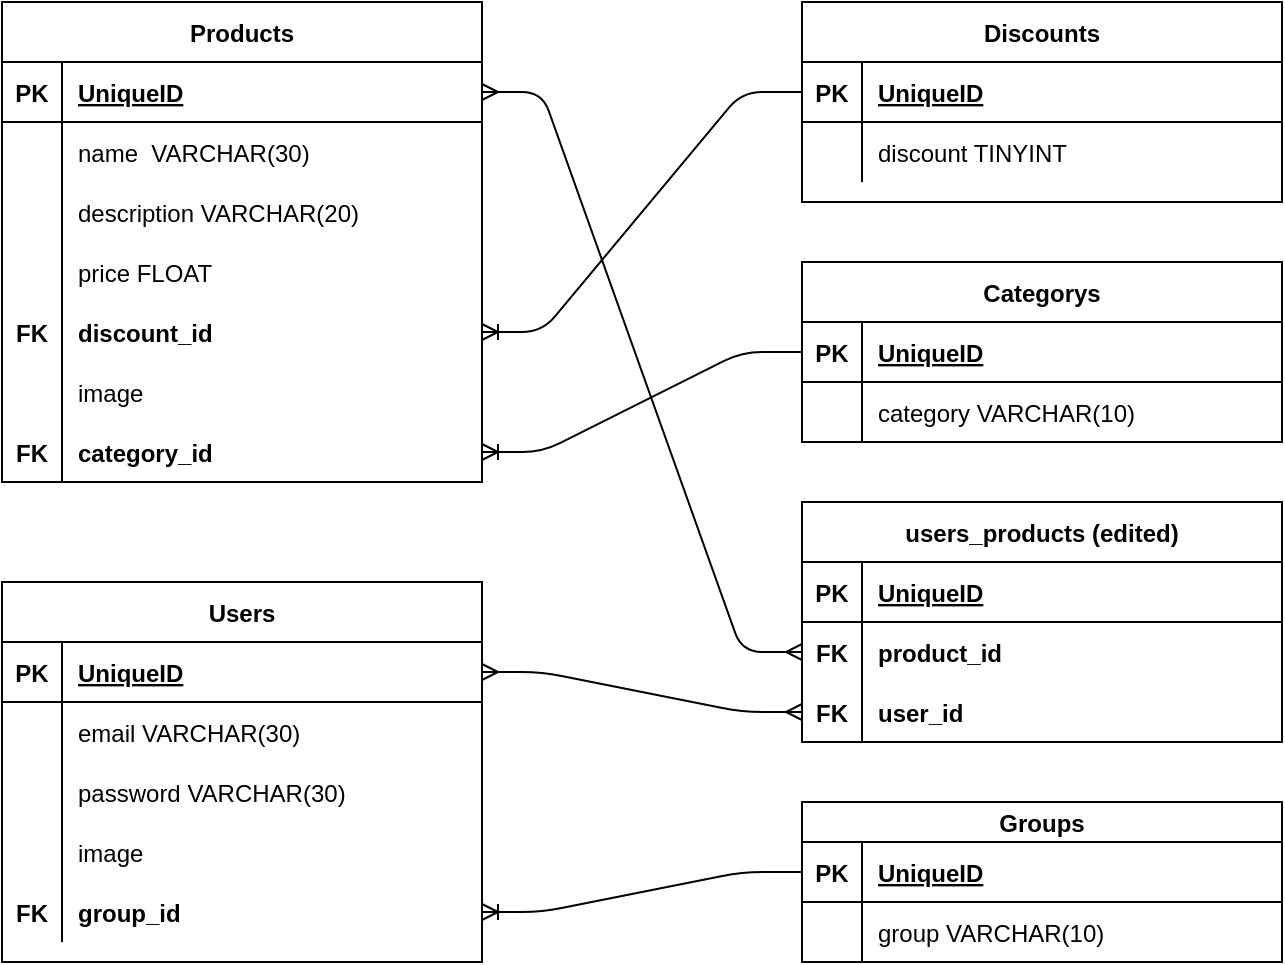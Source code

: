 <mxfile version="13.10.0" type="embed">
    <diagram id="R2lEEEUBdFMjLlhIrx00" name="Page-1">
        <mxGraphModel dx="948" dy="582" grid="1" gridSize="10" guides="1" tooltips="1" connect="1" arrows="1" fold="1" page="1" pageScale="1" pageWidth="850" pageHeight="1100" math="0" shadow="0" extFonts="Permanent Marker^https://fonts.googleapis.com/css?family=Permanent+Marker">
            <root>
                <mxCell id="0"/>
                <mxCell id="1" parent="0"/>
                <mxCell id="C-vyLk0tnHw3VtMMgP7b-2" value="Discounts" style="shape=table;startSize=30;container=1;collapsible=1;childLayout=tableLayout;fixedRows=1;rowLines=0;fontStyle=1;align=center;resizeLast=1;" parent="1" vertex="1">
                    <mxGeometry x="440" y="40" width="240" height="100" as="geometry"/>
                </mxCell>
                <mxCell id="C-vyLk0tnHw3VtMMgP7b-3" value="" style="shape=partialRectangle;collapsible=0;dropTarget=0;pointerEvents=0;fillColor=none;points=[[0,0.5],[1,0.5]];portConstraint=eastwest;top=0;left=0;right=0;bottom=1;" parent="C-vyLk0tnHw3VtMMgP7b-2" vertex="1">
                    <mxGeometry y="30" width="240" height="30" as="geometry"/>
                </mxCell>
                <mxCell id="C-vyLk0tnHw3VtMMgP7b-4" value="PK" style="shape=partialRectangle;overflow=hidden;connectable=0;fillColor=none;top=0;left=0;bottom=0;right=0;fontStyle=1;" parent="C-vyLk0tnHw3VtMMgP7b-3" vertex="1">
                    <mxGeometry width="30" height="30" as="geometry"/>
                </mxCell>
                <mxCell id="C-vyLk0tnHw3VtMMgP7b-5" value="UniqueID" style="shape=partialRectangle;overflow=hidden;connectable=0;fillColor=none;top=0;left=0;bottom=0;right=0;align=left;spacingLeft=6;fontStyle=5;" parent="C-vyLk0tnHw3VtMMgP7b-3" vertex="1">
                    <mxGeometry x="30" width="210" height="30" as="geometry"/>
                </mxCell>
                <mxCell id="C-vyLk0tnHw3VtMMgP7b-6" value="" style="shape=partialRectangle;collapsible=0;dropTarget=0;pointerEvents=0;fillColor=none;points=[[0,0.5],[1,0.5]];portConstraint=eastwest;top=0;left=0;right=0;bottom=0;" parent="C-vyLk0tnHw3VtMMgP7b-2" vertex="1">
                    <mxGeometry y="60" width="240" height="30" as="geometry"/>
                </mxCell>
                <mxCell id="C-vyLk0tnHw3VtMMgP7b-7" value="" style="shape=partialRectangle;overflow=hidden;connectable=0;fillColor=none;top=0;left=0;bottom=0;right=0;" parent="C-vyLk0tnHw3VtMMgP7b-6" vertex="1">
                    <mxGeometry width="30" height="30" as="geometry"/>
                </mxCell>
                <mxCell id="C-vyLk0tnHw3VtMMgP7b-8" value="discount TINYINT" style="shape=partialRectangle;overflow=hidden;connectable=0;fillColor=none;top=0;left=0;bottom=0;right=0;align=left;spacingLeft=6;" parent="C-vyLk0tnHw3VtMMgP7b-6" vertex="1">
                    <mxGeometry x="30" width="210" height="30" as="geometry"/>
                </mxCell>
                <mxCell id="C-vyLk0tnHw3VtMMgP7b-13" value="Categorys" style="shape=table;startSize=30;container=1;collapsible=1;childLayout=tableLayout;fixedRows=1;rowLines=0;fontStyle=1;align=center;resizeLast=1;" parent="1" vertex="1">
                    <mxGeometry x="440" y="170" width="240" height="90" as="geometry"/>
                </mxCell>
                <mxCell id="C-vyLk0tnHw3VtMMgP7b-14" value="" style="shape=partialRectangle;collapsible=0;dropTarget=0;pointerEvents=0;fillColor=none;points=[[0,0.5],[1,0.5]];portConstraint=eastwest;top=0;left=0;right=0;bottom=1;" parent="C-vyLk0tnHw3VtMMgP7b-13" vertex="1">
                    <mxGeometry y="30" width="240" height="30" as="geometry"/>
                </mxCell>
                <mxCell id="C-vyLk0tnHw3VtMMgP7b-15" value="PK" style="shape=partialRectangle;overflow=hidden;connectable=0;fillColor=none;top=0;left=0;bottom=0;right=0;fontStyle=1;" parent="C-vyLk0tnHw3VtMMgP7b-14" vertex="1">
                    <mxGeometry width="30" height="30" as="geometry"/>
                </mxCell>
                <mxCell id="C-vyLk0tnHw3VtMMgP7b-16" value="UniqueID" style="shape=partialRectangle;overflow=hidden;connectable=0;fillColor=none;top=0;left=0;bottom=0;right=0;align=left;spacingLeft=6;fontStyle=5;" parent="C-vyLk0tnHw3VtMMgP7b-14" vertex="1">
                    <mxGeometry x="30" width="210" height="30" as="geometry"/>
                </mxCell>
                <mxCell id="C-vyLk0tnHw3VtMMgP7b-17" value="" style="shape=partialRectangle;collapsible=0;dropTarget=0;pointerEvents=0;fillColor=none;points=[[0,0.5],[1,0.5]];portConstraint=eastwest;top=0;left=0;right=0;bottom=0;" parent="C-vyLk0tnHw3VtMMgP7b-13" vertex="1">
                    <mxGeometry y="60" width="240" height="30" as="geometry"/>
                </mxCell>
                <mxCell id="C-vyLk0tnHw3VtMMgP7b-18" value="" style="shape=partialRectangle;overflow=hidden;connectable=0;fillColor=none;top=0;left=0;bottom=0;right=0;" parent="C-vyLk0tnHw3VtMMgP7b-17" vertex="1">
                    <mxGeometry width="30" height="30" as="geometry"/>
                </mxCell>
                <mxCell id="C-vyLk0tnHw3VtMMgP7b-19" value="category VARCHAR(10)" style="shape=partialRectangle;overflow=hidden;connectable=0;fillColor=none;top=0;left=0;bottom=0;right=0;align=left;spacingLeft=6;" parent="C-vyLk0tnHw3VtMMgP7b-17" vertex="1">
                    <mxGeometry x="30" width="210" height="30" as="geometry"/>
                </mxCell>
                <mxCell id="C-vyLk0tnHw3VtMMgP7b-23" value="Products" style="shape=table;startSize=30;container=1;collapsible=1;childLayout=tableLayout;fixedRows=1;rowLines=0;fontStyle=1;align=center;resizeLast=1;" parent="1" vertex="1">
                    <mxGeometry x="40" y="40" width="240" height="240" as="geometry"/>
                </mxCell>
                <mxCell id="C-vyLk0tnHw3VtMMgP7b-24" value="" style="shape=partialRectangle;collapsible=0;dropTarget=0;pointerEvents=0;fillColor=none;points=[[0,0.5],[1,0.5]];portConstraint=eastwest;top=0;left=0;right=0;bottom=1;" parent="C-vyLk0tnHw3VtMMgP7b-23" vertex="1">
                    <mxGeometry y="30" width="240" height="30" as="geometry"/>
                </mxCell>
                <mxCell id="C-vyLk0tnHw3VtMMgP7b-25" value="PK" style="shape=partialRectangle;overflow=hidden;connectable=0;fillColor=none;top=0;left=0;bottom=0;right=0;fontStyle=1;" parent="C-vyLk0tnHw3VtMMgP7b-24" vertex="1">
                    <mxGeometry width="30" height="30" as="geometry"/>
                </mxCell>
                <mxCell id="C-vyLk0tnHw3VtMMgP7b-26" value="UniqueID" style="shape=partialRectangle;overflow=hidden;connectable=0;fillColor=none;top=0;left=0;bottom=0;right=0;align=left;spacingLeft=6;fontStyle=5;" parent="C-vyLk0tnHw3VtMMgP7b-24" vertex="1">
                    <mxGeometry x="30" width="210" height="30" as="geometry"/>
                </mxCell>
                <mxCell id="C-vyLk0tnHw3VtMMgP7b-27" value="" style="shape=partialRectangle;collapsible=0;dropTarget=0;pointerEvents=0;fillColor=none;points=[[0,0.5],[1,0.5]];portConstraint=eastwest;top=0;left=0;right=0;bottom=0;" parent="C-vyLk0tnHw3VtMMgP7b-23" vertex="1">
                    <mxGeometry y="60" width="240" height="30" as="geometry"/>
                </mxCell>
                <mxCell id="C-vyLk0tnHw3VtMMgP7b-28" value="" style="shape=partialRectangle;overflow=hidden;connectable=0;fillColor=none;top=0;left=0;bottom=0;right=0;" parent="C-vyLk0tnHw3VtMMgP7b-27" vertex="1">
                    <mxGeometry width="30" height="30" as="geometry"/>
                </mxCell>
                <mxCell id="C-vyLk0tnHw3VtMMgP7b-29" value="name  VARCHAR(30)" style="shape=partialRectangle;overflow=hidden;connectable=0;fillColor=none;top=0;left=0;bottom=0;right=0;align=left;spacingLeft=6;" parent="C-vyLk0tnHw3VtMMgP7b-27" vertex="1">
                    <mxGeometry x="30" width="210" height="30" as="geometry"/>
                </mxCell>
                <mxCell id="twl1X3q2vGET8pT7Xpfp-2" value="" style="shape=partialRectangle;collapsible=0;dropTarget=0;pointerEvents=0;fillColor=none;top=0;left=0;bottom=0;right=0;points=[[0,0.5],[1,0.5]];portConstraint=eastwest;" parent="C-vyLk0tnHw3VtMMgP7b-23" vertex="1">
                    <mxGeometry y="90" width="240" height="30" as="geometry"/>
                </mxCell>
                <mxCell id="twl1X3q2vGET8pT7Xpfp-3" value="" style="shape=partialRectangle;connectable=0;fillColor=none;top=0;left=0;bottom=0;right=0;editable=1;overflow=hidden;" parent="twl1X3q2vGET8pT7Xpfp-2" vertex="1">
                    <mxGeometry width="30" height="30" as="geometry"/>
                </mxCell>
                <mxCell id="twl1X3q2vGET8pT7Xpfp-4" value="description VARCHAR(20)" style="shape=partialRectangle;connectable=0;fillColor=none;top=0;left=0;bottom=0;right=0;align=left;spacingLeft=6;overflow=hidden;" parent="twl1X3q2vGET8pT7Xpfp-2" vertex="1">
                    <mxGeometry x="30" width="210" height="30" as="geometry"/>
                </mxCell>
                <mxCell id="twl1X3q2vGET8pT7Xpfp-8" value="" style="shape=partialRectangle;collapsible=0;dropTarget=0;pointerEvents=0;fillColor=none;top=0;left=0;bottom=0;right=0;points=[[0,0.5],[1,0.5]];portConstraint=eastwest;" parent="C-vyLk0tnHw3VtMMgP7b-23" vertex="1">
                    <mxGeometry y="120" width="240" height="30" as="geometry"/>
                </mxCell>
                <mxCell id="twl1X3q2vGET8pT7Xpfp-9" value="" style="shape=partialRectangle;connectable=0;fillColor=none;top=0;left=0;bottom=0;right=0;editable=1;overflow=hidden;" parent="twl1X3q2vGET8pT7Xpfp-8" vertex="1">
                    <mxGeometry width="30" height="30" as="geometry"/>
                </mxCell>
                <mxCell id="twl1X3q2vGET8pT7Xpfp-10" value="price FLOAT" style="shape=partialRectangle;connectable=0;fillColor=none;top=0;left=0;bottom=0;right=0;align=left;spacingLeft=6;overflow=hidden;" parent="twl1X3q2vGET8pT7Xpfp-8" vertex="1">
                    <mxGeometry x="30" width="210" height="30" as="geometry"/>
                </mxCell>
                <mxCell id="twl1X3q2vGET8pT7Xpfp-12" value="" style="shape=partialRectangle;collapsible=0;dropTarget=0;pointerEvents=0;fillColor=none;top=0;left=0;bottom=0;right=0;points=[[0,0.5],[1,0.5]];portConstraint=eastwest;" parent="C-vyLk0tnHw3VtMMgP7b-23" vertex="1">
                    <mxGeometry y="150" width="240" height="30" as="geometry"/>
                </mxCell>
                <mxCell id="twl1X3q2vGET8pT7Xpfp-13" value="FK" style="shape=partialRectangle;connectable=0;fillColor=none;top=0;left=0;bottom=0;right=0;editable=1;overflow=hidden;fontStyle=1" parent="twl1X3q2vGET8pT7Xpfp-12" vertex="1">
                    <mxGeometry width="30" height="30" as="geometry"/>
                </mxCell>
                <mxCell id="twl1X3q2vGET8pT7Xpfp-14" value="discount_id" style="shape=partialRectangle;connectable=0;fillColor=none;top=0;left=0;bottom=0;right=0;align=left;spacingLeft=6;overflow=hidden;fontStyle=1" parent="twl1X3q2vGET8pT7Xpfp-12" vertex="1">
                    <mxGeometry x="30" width="210" height="30" as="geometry"/>
                </mxCell>
                <mxCell id="twl1X3q2vGET8pT7Xpfp-18" style="shape=partialRectangle;collapsible=0;dropTarget=0;pointerEvents=0;fillColor=none;top=0;left=0;bottom=0;right=0;points=[[0,0.5],[1,0.5]];portConstraint=eastwest;" parent="C-vyLk0tnHw3VtMMgP7b-23" vertex="1">
                    <mxGeometry y="180" width="240" height="30" as="geometry"/>
                </mxCell>
                <mxCell id="twl1X3q2vGET8pT7Xpfp-19" style="shape=partialRectangle;connectable=0;fillColor=none;top=0;left=0;bottom=0;right=0;editable=1;overflow=hidden;" parent="twl1X3q2vGET8pT7Xpfp-18" vertex="1">
                    <mxGeometry width="30" height="30" as="geometry"/>
                </mxCell>
                <mxCell id="twl1X3q2vGET8pT7Xpfp-20" value="image" style="shape=partialRectangle;connectable=0;fillColor=none;top=0;left=0;bottom=0;right=0;align=left;spacingLeft=6;overflow=hidden;" parent="twl1X3q2vGET8pT7Xpfp-18" vertex="1">
                    <mxGeometry x="30" width="210" height="30" as="geometry"/>
                </mxCell>
                <mxCell id="twl1X3q2vGET8pT7Xpfp-21" style="shape=partialRectangle;collapsible=0;dropTarget=0;pointerEvents=0;fillColor=none;top=0;left=0;bottom=0;right=0;points=[[0,0.5],[1,0.5]];portConstraint=eastwest;" parent="C-vyLk0tnHw3VtMMgP7b-23" vertex="1">
                    <mxGeometry y="210" width="240" height="30" as="geometry"/>
                </mxCell>
                <mxCell id="twl1X3q2vGET8pT7Xpfp-22" value="FK" style="shape=partialRectangle;connectable=0;fillColor=none;top=0;left=0;bottom=0;right=0;editable=1;overflow=hidden;fontStyle=1" parent="twl1X3q2vGET8pT7Xpfp-21" vertex="1">
                    <mxGeometry width="30" height="30" as="geometry"/>
                </mxCell>
                <mxCell id="twl1X3q2vGET8pT7Xpfp-23" value="category_id " style="shape=partialRectangle;connectable=0;fillColor=none;top=0;left=0;bottom=0;right=0;align=left;spacingLeft=6;overflow=hidden;fontStyle=1" parent="twl1X3q2vGET8pT7Xpfp-21" vertex="1">
                    <mxGeometry x="30" width="210" height="30" as="geometry"/>
                </mxCell>
                <mxCell id="twl1X3q2vGET8pT7Xpfp-34" value="Users" style="shape=table;startSize=30;container=1;collapsible=1;childLayout=tableLayout;fixedRows=1;rowLines=0;fontStyle=1;align=center;resizeLast=1;" parent="1" vertex="1">
                    <mxGeometry x="40" y="330" width="240" height="190" as="geometry"/>
                </mxCell>
                <mxCell id="twl1X3q2vGET8pT7Xpfp-35" value="" style="shape=partialRectangle;collapsible=0;dropTarget=0;pointerEvents=0;fillColor=none;top=0;left=0;bottom=1;right=0;points=[[0,0.5],[1,0.5]];portConstraint=eastwest;" parent="twl1X3q2vGET8pT7Xpfp-34" vertex="1">
                    <mxGeometry y="30" width="240" height="30" as="geometry"/>
                </mxCell>
                <mxCell id="twl1X3q2vGET8pT7Xpfp-36" value="PK" style="shape=partialRectangle;connectable=0;fillColor=none;top=0;left=0;bottom=0;right=0;fontStyle=1;overflow=hidden;" parent="twl1X3q2vGET8pT7Xpfp-35" vertex="1">
                    <mxGeometry width="30" height="30" as="geometry"/>
                </mxCell>
                <mxCell id="twl1X3q2vGET8pT7Xpfp-37" value="UniqueID" style="shape=partialRectangle;connectable=0;fillColor=none;top=0;left=0;bottom=0;right=0;align=left;spacingLeft=6;fontStyle=5;overflow=hidden;" parent="twl1X3q2vGET8pT7Xpfp-35" vertex="1">
                    <mxGeometry x="30" width="210" height="30" as="geometry"/>
                </mxCell>
                <mxCell id="twl1X3q2vGET8pT7Xpfp-38" value="" style="shape=partialRectangle;collapsible=0;dropTarget=0;pointerEvents=0;fillColor=none;top=0;left=0;bottom=0;right=0;points=[[0,0.5],[1,0.5]];portConstraint=eastwest;" parent="twl1X3q2vGET8pT7Xpfp-34" vertex="1">
                    <mxGeometry y="60" width="240" height="30" as="geometry"/>
                </mxCell>
                <mxCell id="twl1X3q2vGET8pT7Xpfp-39" value="" style="shape=partialRectangle;connectable=0;fillColor=none;top=0;left=0;bottom=0;right=0;editable=1;overflow=hidden;" parent="twl1X3q2vGET8pT7Xpfp-38" vertex="1">
                    <mxGeometry width="30" height="30" as="geometry"/>
                </mxCell>
                <mxCell id="twl1X3q2vGET8pT7Xpfp-40" value="email VARCHAR(30)" style="shape=partialRectangle;connectable=0;fillColor=none;top=0;left=0;bottom=0;right=0;align=left;spacingLeft=6;overflow=hidden;" parent="twl1X3q2vGET8pT7Xpfp-38" vertex="1">
                    <mxGeometry x="30" width="210" height="30" as="geometry"/>
                </mxCell>
                <mxCell id="twl1X3q2vGET8pT7Xpfp-41" value="" style="shape=partialRectangle;collapsible=0;dropTarget=0;pointerEvents=0;fillColor=none;top=0;left=0;bottom=0;right=0;points=[[0,0.5],[1,0.5]];portConstraint=eastwest;" parent="twl1X3q2vGET8pT7Xpfp-34" vertex="1">
                    <mxGeometry y="90" width="240" height="30" as="geometry"/>
                </mxCell>
                <mxCell id="twl1X3q2vGET8pT7Xpfp-42" value="" style="shape=partialRectangle;connectable=0;fillColor=none;top=0;left=0;bottom=0;right=0;editable=1;overflow=hidden;" parent="twl1X3q2vGET8pT7Xpfp-41" vertex="1">
                    <mxGeometry width="30" height="30" as="geometry"/>
                </mxCell>
                <mxCell id="twl1X3q2vGET8pT7Xpfp-43" value="password VARCHAR(30)" style="shape=partialRectangle;connectable=0;fillColor=none;top=0;left=0;bottom=0;right=0;align=left;spacingLeft=6;overflow=hidden;" parent="twl1X3q2vGET8pT7Xpfp-41" vertex="1">
                    <mxGeometry x="30" width="210" height="30" as="geometry"/>
                </mxCell>
                <mxCell id="twl1X3q2vGET8pT7Xpfp-44" value="" style="shape=partialRectangle;collapsible=0;dropTarget=0;pointerEvents=0;fillColor=none;top=0;left=0;bottom=0;right=0;points=[[0,0.5],[1,0.5]];portConstraint=eastwest;" parent="twl1X3q2vGET8pT7Xpfp-34" vertex="1">
                    <mxGeometry y="120" width="240" height="30" as="geometry"/>
                </mxCell>
                <mxCell id="twl1X3q2vGET8pT7Xpfp-45" value="" style="shape=partialRectangle;connectable=0;fillColor=none;top=0;left=0;bottom=0;right=0;editable=1;overflow=hidden;" parent="twl1X3q2vGET8pT7Xpfp-44" vertex="1">
                    <mxGeometry width="30" height="30" as="geometry"/>
                </mxCell>
                <mxCell id="twl1X3q2vGET8pT7Xpfp-46" value="image" style="shape=partialRectangle;connectable=0;fillColor=none;top=0;left=0;bottom=0;right=0;align=left;spacingLeft=6;overflow=hidden;" parent="twl1X3q2vGET8pT7Xpfp-44" vertex="1">
                    <mxGeometry x="30" width="210" height="30" as="geometry"/>
                </mxCell>
                <mxCell id="twl1X3q2vGET8pT7Xpfp-60" style="shape=partialRectangle;collapsible=0;dropTarget=0;pointerEvents=0;fillColor=none;top=0;left=0;bottom=0;right=0;points=[[0,0.5],[1,0.5]];portConstraint=eastwest;" parent="twl1X3q2vGET8pT7Xpfp-34" vertex="1">
                    <mxGeometry y="150" width="240" height="30" as="geometry"/>
                </mxCell>
                <mxCell id="twl1X3q2vGET8pT7Xpfp-61" value="FK" style="shape=partialRectangle;connectable=0;fillColor=none;top=0;left=0;bottom=0;right=0;editable=1;overflow=hidden;fontStyle=1" parent="twl1X3q2vGET8pT7Xpfp-60" vertex="1">
                    <mxGeometry width="30" height="30" as="geometry"/>
                </mxCell>
                <mxCell id="twl1X3q2vGET8pT7Xpfp-62" value="group_id" style="shape=partialRectangle;connectable=0;fillColor=none;top=0;left=0;bottom=0;right=0;align=left;spacingLeft=6;overflow=hidden;fontStyle=1" parent="twl1X3q2vGET8pT7Xpfp-60" vertex="1">
                    <mxGeometry x="30" width="210" height="30" as="geometry"/>
                </mxCell>
                <mxCell id="twl1X3q2vGET8pT7Xpfp-47" value="Groups" style="shape=table;startSize=20;container=1;collapsible=1;childLayout=tableLayout;fixedRows=1;rowLines=0;fontStyle=1;align=center;resizeLast=1;" parent="1" vertex="1">
                    <mxGeometry x="440" y="440" width="240" height="80" as="geometry"/>
                </mxCell>
                <mxCell id="twl1X3q2vGET8pT7Xpfp-48" value="" style="shape=partialRectangle;collapsible=0;dropTarget=0;pointerEvents=0;fillColor=none;top=0;left=0;bottom=1;right=0;points=[[0,0.5],[1,0.5]];portConstraint=eastwest;" parent="twl1X3q2vGET8pT7Xpfp-47" vertex="1">
                    <mxGeometry y="20" width="240" height="30" as="geometry"/>
                </mxCell>
                <mxCell id="twl1X3q2vGET8pT7Xpfp-49" value="PK" style="shape=partialRectangle;connectable=0;fillColor=none;top=0;left=0;bottom=0;right=0;fontStyle=1;overflow=hidden;" parent="twl1X3q2vGET8pT7Xpfp-48" vertex="1">
                    <mxGeometry width="30" height="30" as="geometry"/>
                </mxCell>
                <mxCell id="twl1X3q2vGET8pT7Xpfp-50" value="UniqueID" style="shape=partialRectangle;connectable=0;fillColor=none;top=0;left=0;bottom=0;right=0;align=left;spacingLeft=6;fontStyle=5;overflow=hidden;" parent="twl1X3q2vGET8pT7Xpfp-48" vertex="1">
                    <mxGeometry x="30" width="210" height="30" as="geometry"/>
                </mxCell>
                <mxCell id="twl1X3q2vGET8pT7Xpfp-51" value="" style="shape=partialRectangle;collapsible=0;dropTarget=0;pointerEvents=0;fillColor=none;top=0;left=0;bottom=0;right=0;points=[[0,0.5],[1,0.5]];portConstraint=eastwest;" parent="twl1X3q2vGET8pT7Xpfp-47" vertex="1">
                    <mxGeometry y="50" width="240" height="30" as="geometry"/>
                </mxCell>
                <mxCell id="twl1X3q2vGET8pT7Xpfp-52" value="" style="shape=partialRectangle;connectable=0;fillColor=none;top=0;left=0;bottom=0;right=0;editable=1;overflow=hidden;" parent="twl1X3q2vGET8pT7Xpfp-51" vertex="1">
                    <mxGeometry width="30" height="30" as="geometry"/>
                </mxCell>
                <mxCell id="twl1X3q2vGET8pT7Xpfp-53" value="group VARCHAR(10)" style="shape=partialRectangle;connectable=0;fillColor=none;top=0;left=0;bottom=0;right=0;align=left;spacingLeft=6;overflow=hidden;" parent="twl1X3q2vGET8pT7Xpfp-51" vertex="1">
                    <mxGeometry x="30" width="210" height="30" as="geometry"/>
                </mxCell>
                <mxCell id="twl1X3q2vGET8pT7Xpfp-69" value="users_products (edited)" style="shape=table;startSize=30;container=1;collapsible=1;childLayout=tableLayout;fixedRows=1;rowLines=0;fontStyle=1;align=center;resizeLast=1;" parent="1" vertex="1">
                    <mxGeometry x="440" y="290" width="240" height="120" as="geometry"/>
                </mxCell>
                <mxCell id="twl1X3q2vGET8pT7Xpfp-70" value="" style="shape=partialRectangle;collapsible=0;dropTarget=0;pointerEvents=0;fillColor=none;top=0;left=0;bottom=1;right=0;points=[[0,0.5],[1,0.5]];portConstraint=eastwest;" parent="twl1X3q2vGET8pT7Xpfp-69" vertex="1">
                    <mxGeometry y="30" width="240" height="30" as="geometry"/>
                </mxCell>
                <mxCell id="twl1X3q2vGET8pT7Xpfp-71" value="PK" style="shape=partialRectangle;connectable=0;fillColor=none;top=0;left=0;bottom=0;right=0;fontStyle=1;overflow=hidden;" parent="twl1X3q2vGET8pT7Xpfp-70" vertex="1">
                    <mxGeometry width="30" height="30" as="geometry"/>
                </mxCell>
                <mxCell id="twl1X3q2vGET8pT7Xpfp-72" value="UniqueID" style="shape=partialRectangle;connectable=0;fillColor=none;top=0;left=0;bottom=0;right=0;align=left;spacingLeft=6;fontStyle=5;overflow=hidden;" parent="twl1X3q2vGET8pT7Xpfp-70" vertex="1">
                    <mxGeometry x="30" width="210" height="30" as="geometry"/>
                </mxCell>
                <mxCell id="twl1X3q2vGET8pT7Xpfp-73" value="" style="shape=partialRectangle;collapsible=0;dropTarget=0;pointerEvents=0;fillColor=none;top=0;left=0;bottom=0;right=0;points=[[0,0.5],[1,0.5]];portConstraint=eastwest;" parent="twl1X3q2vGET8pT7Xpfp-69" vertex="1">
                    <mxGeometry y="60" width="240" height="30" as="geometry"/>
                </mxCell>
                <mxCell id="twl1X3q2vGET8pT7Xpfp-74" value="FK" style="shape=partialRectangle;connectable=0;fillColor=none;top=0;left=0;bottom=0;right=0;editable=1;overflow=hidden;fontStyle=1" parent="twl1X3q2vGET8pT7Xpfp-73" vertex="1">
                    <mxGeometry width="30" height="30" as="geometry"/>
                </mxCell>
                <mxCell id="twl1X3q2vGET8pT7Xpfp-75" value="product_id" style="shape=partialRectangle;connectable=0;fillColor=none;top=0;left=0;bottom=0;right=0;align=left;spacingLeft=6;overflow=hidden;fontStyle=1" parent="twl1X3q2vGET8pT7Xpfp-73" vertex="1">
                    <mxGeometry x="30" width="210" height="30" as="geometry"/>
                </mxCell>
                <mxCell id="twl1X3q2vGET8pT7Xpfp-76" value="" style="shape=partialRectangle;collapsible=0;dropTarget=0;pointerEvents=0;fillColor=none;top=0;left=0;bottom=0;right=0;points=[[0,0.5],[1,0.5]];portConstraint=eastwest;" parent="twl1X3q2vGET8pT7Xpfp-69" vertex="1">
                    <mxGeometry y="90" width="240" height="30" as="geometry"/>
                </mxCell>
                <mxCell id="twl1X3q2vGET8pT7Xpfp-77" value="FK" style="shape=partialRectangle;connectable=0;fillColor=none;top=0;left=0;bottom=0;right=0;editable=1;overflow=hidden;fontStyle=1" parent="twl1X3q2vGET8pT7Xpfp-76" vertex="1">
                    <mxGeometry width="30" height="30" as="geometry"/>
                </mxCell>
                <mxCell id="twl1X3q2vGET8pT7Xpfp-78" value="user_id" style="shape=partialRectangle;connectable=0;fillColor=none;top=0;left=0;bottom=0;right=0;align=left;spacingLeft=6;overflow=hidden;fontStyle=1" parent="twl1X3q2vGET8pT7Xpfp-76" vertex="1">
                    <mxGeometry x="30" width="210" height="30" as="geometry"/>
                </mxCell>
                <mxCell id="4" value="" style="edgeStyle=entityRelationEdgeStyle;fontSize=12;html=1;endArrow=ERoneToMany;exitX=0;exitY=0.5;exitDx=0;exitDy=0;" edge="1" parent="1" source="C-vyLk0tnHw3VtMMgP7b-14" target="twl1X3q2vGET8pT7Xpfp-21">
                    <mxGeometry width="100" height="100" relative="1" as="geometry">
                        <mxPoint x="500" y="240" as="sourcePoint"/>
                        <mxPoint x="440" y="200" as="targetPoint"/>
                    </mxGeometry>
                </mxCell>
                <mxCell id="5" value="" style="edgeStyle=entityRelationEdgeStyle;fontSize=12;html=1;endArrow=ERoneToMany;exitX=0;exitY=0.5;exitDx=0;exitDy=0;entryX=1;entryY=0.5;entryDx=0;entryDy=0;" edge="1" parent="1" source="C-vyLk0tnHw3VtMMgP7b-3" target="twl1X3q2vGET8pT7Xpfp-12">
                    <mxGeometry width="100" height="100" relative="1" as="geometry">
                        <mxPoint x="520" y="255" as="sourcePoint"/>
                        <mxPoint x="300" y="275" as="targetPoint"/>
                    </mxGeometry>
                </mxCell>
                <mxCell id="6" value="" style="edgeStyle=entityRelationEdgeStyle;fontSize=12;html=1;endArrow=ERoneToMany;entryX=1;entryY=0.5;entryDx=0;entryDy=0;exitX=0;exitY=0.5;exitDx=0;exitDy=0;" edge="1" parent="1" source="twl1X3q2vGET8pT7Xpfp-48" target="twl1X3q2vGET8pT7Xpfp-60">
                    <mxGeometry width="100" height="100" relative="1" as="geometry">
                        <mxPoint x="460" y="720" as="sourcePoint"/>
                        <mxPoint x="270" y="720" as="targetPoint"/>
                    </mxGeometry>
                </mxCell>
                <mxCell id="13" value="" style="edgeStyle=entityRelationEdgeStyle;fontSize=12;html=1;endArrow=ERmany;startArrow=ERmany;exitX=1;exitY=0.5;exitDx=0;exitDy=0;entryX=0;entryY=0.5;entryDx=0;entryDy=0;" edge="1" parent="1" source="C-vyLk0tnHw3VtMMgP7b-24" target="twl1X3q2vGET8pT7Xpfp-73">
                    <mxGeometry width="100" height="100" relative="1" as="geometry">
                        <mxPoint x="360" y="300" as="sourcePoint"/>
                        <mxPoint x="460" y="200" as="targetPoint"/>
                    </mxGeometry>
                </mxCell>
                <mxCell id="14" value="" style="edgeStyle=entityRelationEdgeStyle;fontSize=12;html=1;endArrow=ERmany;startArrow=ERmany;entryX=0;entryY=0.5;entryDx=0;entryDy=0;exitX=1;exitY=0.5;exitDx=0;exitDy=0;" edge="1" parent="1" source="twl1X3q2vGET8pT7Xpfp-35" target="twl1X3q2vGET8pT7Xpfp-76">
                    <mxGeometry width="100" height="100" relative="1" as="geometry">
                        <mxPoint x="290" y="510" as="sourcePoint"/>
                        <mxPoint x="420" y="465" as="targetPoint"/>
                    </mxGeometry>
                </mxCell>
            </root>
        </mxGraphModel>
    </diagram>
</mxfile>
